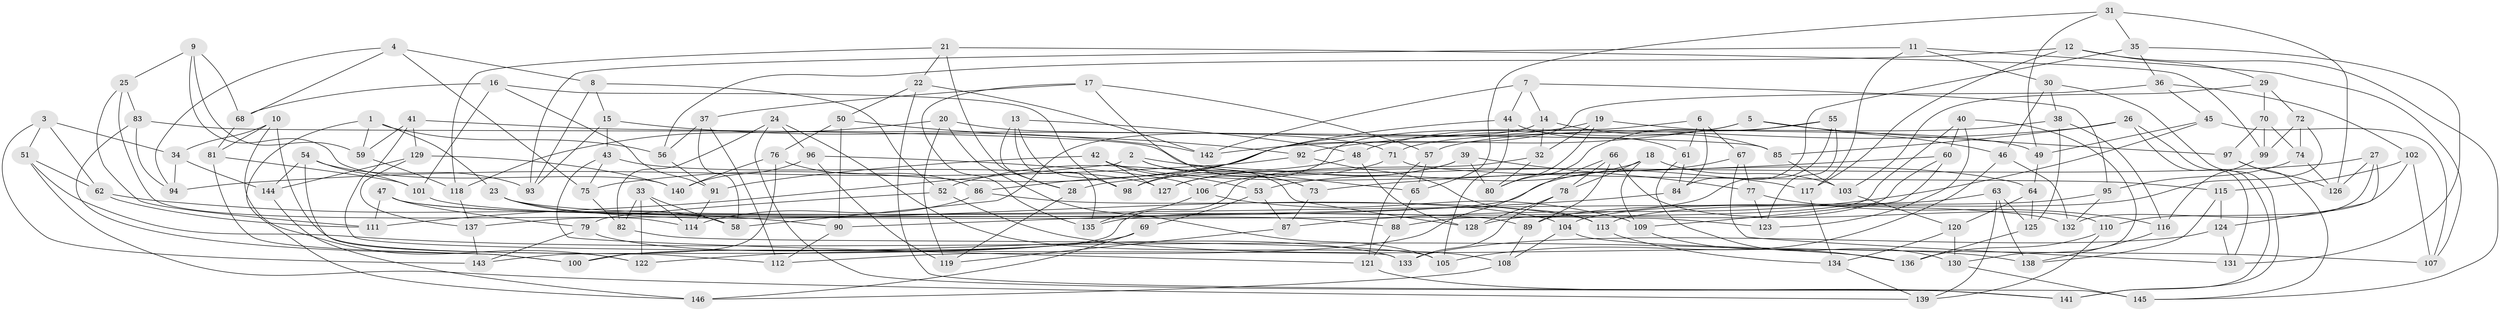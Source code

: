 // Generated by graph-tools (version 1.1) at 2025/26/03/09/25 03:26:58]
// undirected, 146 vertices, 292 edges
graph export_dot {
graph [start="1"]
  node [color=gray90,style=filled];
  1;
  2;
  3;
  4;
  5;
  6;
  7;
  8;
  9;
  10;
  11;
  12;
  13;
  14;
  15;
  16;
  17;
  18;
  19;
  20;
  21;
  22;
  23;
  24;
  25;
  26;
  27;
  28;
  29;
  30;
  31;
  32;
  33;
  34;
  35;
  36;
  37;
  38;
  39;
  40;
  41;
  42;
  43;
  44;
  45;
  46;
  47;
  48;
  49;
  50;
  51;
  52;
  53;
  54;
  55;
  56;
  57;
  58;
  59;
  60;
  61;
  62;
  63;
  64;
  65;
  66;
  67;
  68;
  69;
  70;
  71;
  72;
  73;
  74;
  75;
  76;
  77;
  78;
  79;
  80;
  81;
  82;
  83;
  84;
  85;
  86;
  87;
  88;
  89;
  90;
  91;
  92;
  93;
  94;
  95;
  96;
  97;
  98;
  99;
  100;
  101;
  102;
  103;
  104;
  105;
  106;
  107;
  108;
  109;
  110;
  111;
  112;
  113;
  114;
  115;
  116;
  117;
  118;
  119;
  120;
  121;
  122;
  123;
  124;
  125;
  126;
  127;
  128;
  129;
  130;
  131;
  132;
  133;
  134;
  135;
  136;
  137;
  138;
  139;
  140;
  141;
  142;
  143;
  144;
  145;
  146;
  1 -- 23;
  1 -- 56;
  1 -- 146;
  1 -- 59;
  2 -- 111;
  2 -- 117;
  2 -- 73;
  2 -- 128;
  3 -- 62;
  3 -- 51;
  3 -- 143;
  3 -- 34;
  4 -- 68;
  4 -- 75;
  4 -- 94;
  4 -- 8;
  5 -- 48;
  5 -- 97;
  5 -- 142;
  5 -- 46;
  6 -- 61;
  6 -- 67;
  6 -- 84;
  6 -- 127;
  7 -- 14;
  7 -- 142;
  7 -- 44;
  7 -- 95;
  8 -- 15;
  8 -- 93;
  8 -- 52;
  9 -- 68;
  9 -- 59;
  9 -- 25;
  9 -- 140;
  10 -- 122;
  10 -- 34;
  10 -- 112;
  10 -- 81;
  11 -- 30;
  11 -- 93;
  11 -- 107;
  11 -- 117;
  12 -- 117;
  12 -- 56;
  12 -- 145;
  12 -- 29;
  13 -- 48;
  13 -- 28;
  13 -- 135;
  13 -- 98;
  14 -- 32;
  14 -- 85;
  14 -- 58;
  15 -- 93;
  15 -- 43;
  15 -- 142;
  16 -- 91;
  16 -- 101;
  16 -- 68;
  16 -- 98;
  17 -- 57;
  17 -- 37;
  17 -- 73;
  17 -- 135;
  18 -- 103;
  18 -- 78;
  18 -- 109;
  18 -- 53;
  19 -- 49;
  19 -- 75;
  19 -- 32;
  19 -- 80;
  20 -- 118;
  20 -- 71;
  20 -- 119;
  20 -- 105;
  21 -- 118;
  21 -- 28;
  21 -- 22;
  21 -- 99;
  22 -- 142;
  22 -- 145;
  22 -- 50;
  23 -- 132;
  23 -- 58;
  23 -- 104;
  24 -- 82;
  24 -- 108;
  24 -- 96;
  24 -- 141;
  25 -- 111;
  25 -- 83;
  25 -- 114;
  26 -- 85;
  26 -- 92;
  26 -- 131;
  26 -- 141;
  27 -- 124;
  27 -- 132;
  27 -- 126;
  27 -- 28;
  28 -- 119;
  29 -- 103;
  29 -- 72;
  29 -- 70;
  30 -- 141;
  30 -- 38;
  30 -- 46;
  31 -- 49;
  31 -- 126;
  31 -- 35;
  31 -- 65;
  32 -- 143;
  32 -- 80;
  33 -- 82;
  33 -- 58;
  33 -- 114;
  33 -- 122;
  34 -- 144;
  34 -- 94;
  35 -- 84;
  35 -- 131;
  35 -- 36;
  36 -- 45;
  36 -- 102;
  36 -- 86;
  37 -- 56;
  37 -- 58;
  37 -- 112;
  38 -- 116;
  38 -- 125;
  38 -- 57;
  39 -- 77;
  39 -- 106;
  39 -- 80;
  39 -- 127;
  40 -- 88;
  40 -- 123;
  40 -- 130;
  40 -- 60;
  41 -- 59;
  41 -- 129;
  41 -- 133;
  41 -- 65;
  42 -- 127;
  42 -- 91;
  42 -- 64;
  42 -- 53;
  43 -- 121;
  43 -- 75;
  43 -- 127;
  44 -- 105;
  44 -- 61;
  44 -- 98;
  45 -- 107;
  45 -- 87;
  45 -- 49;
  46 -- 105;
  46 -- 132;
  47 -- 111;
  47 -- 88;
  47 -- 79;
  47 -- 89;
  48 -- 52;
  48 -- 128;
  49 -- 64;
  50 -- 76;
  50 -- 92;
  50 -- 90;
  51 -- 136;
  51 -- 139;
  51 -- 62;
  52 -- 138;
  52 -- 79;
  53 -- 87;
  53 -- 69;
  54 -- 122;
  54 -- 144;
  54 -- 101;
  54 -- 93;
  55 -- 135;
  55 -- 71;
  55 -- 80;
  55 -- 123;
  56 -- 91;
  57 -- 65;
  57 -- 121;
  59 -- 118;
  60 -- 109;
  60 -- 73;
  60 -- 128;
  61 -- 130;
  61 -- 84;
  62 -- 111;
  62 -- 90;
  63 -- 138;
  63 -- 89;
  63 -- 139;
  63 -- 125;
  64 -- 120;
  64 -- 125;
  65 -- 88;
  66 -- 89;
  66 -- 110;
  66 -- 78;
  66 -- 112;
  67 -- 131;
  67 -- 77;
  67 -- 137;
  68 -- 81;
  69 -- 146;
  69 -- 122;
  69 -- 100;
  70 -- 99;
  70 -- 74;
  70 -- 97;
  71 -- 115;
  71 -- 98;
  72 -- 113;
  72 -- 99;
  72 -- 74;
  73 -- 87;
  74 -- 126;
  74 -- 95;
  75 -- 82;
  76 -- 86;
  76 -- 140;
  76 -- 100;
  77 -- 116;
  77 -- 123;
  78 -- 133;
  78 -- 128;
  79 -- 133;
  79 -- 143;
  81 -- 100;
  81 -- 101;
  82 -- 105;
  83 -- 85;
  83 -- 94;
  83 -- 100;
  84 -- 90;
  85 -- 103;
  86 -- 114;
  86 -- 113;
  87 -- 119;
  88 -- 121;
  89 -- 108;
  90 -- 112;
  91 -- 114;
  92 -- 94;
  92 -- 113;
  95 -- 132;
  95 -- 104;
  96 -- 140;
  96 -- 119;
  96 -- 106;
  97 -- 126;
  97 -- 145;
  99 -- 116;
  101 -- 123;
  102 -- 110;
  102 -- 115;
  102 -- 107;
  103 -- 120;
  104 -- 107;
  104 -- 108;
  106 -- 135;
  106 -- 109;
  108 -- 146;
  109 -- 136;
  110 -- 136;
  110 -- 139;
  113 -- 134;
  115 -- 124;
  115 -- 138;
  116 -- 138;
  117 -- 134;
  118 -- 137;
  120 -- 130;
  120 -- 134;
  121 -- 141;
  124 -- 133;
  124 -- 131;
  125 -- 136;
  129 -- 144;
  129 -- 140;
  129 -- 137;
  130 -- 145;
  134 -- 139;
  137 -- 143;
  144 -- 146;
}
